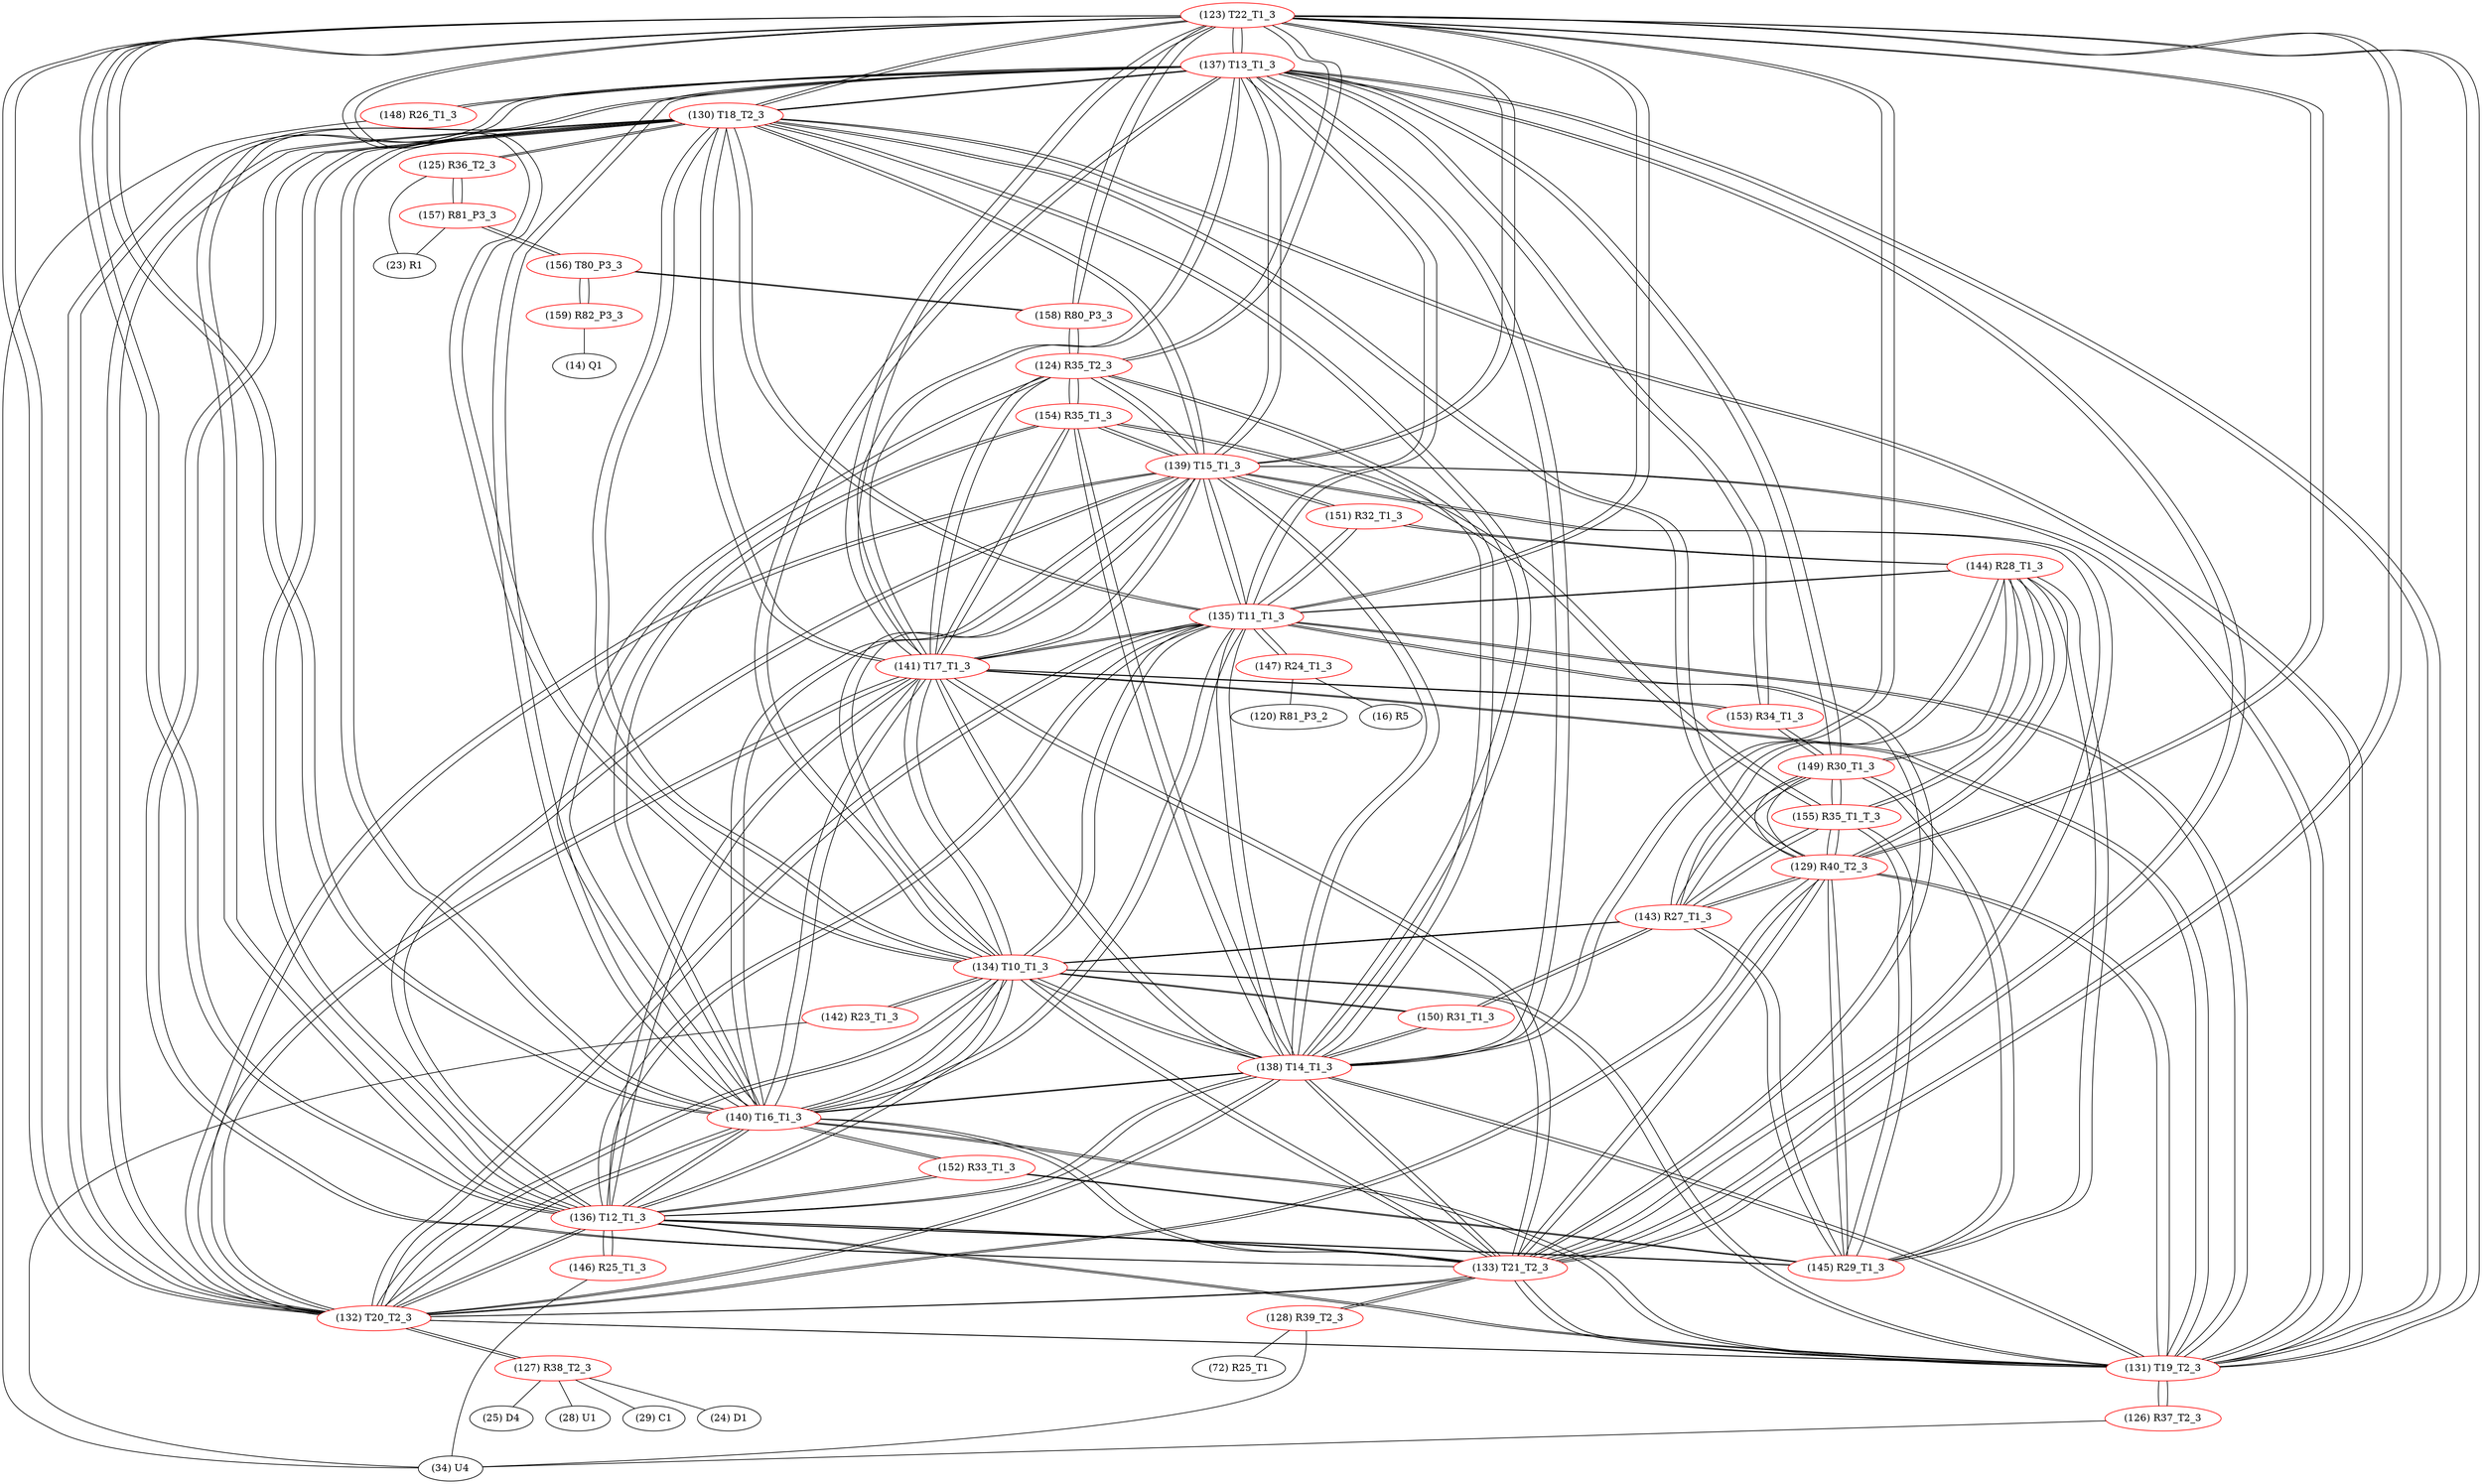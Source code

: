 graph {
	123 [label="(123) T22_T1_3" color=red]
	137 [label="(137) T13_T1_3"]
	130 [label="(130) T18_T2_3"]
	131 [label="(131) T19_T2_3"]
	136 [label="(136) T12_T1_3"]
	139 [label="(139) T15_T1_3"]
	138 [label="(138) T14_T1_3"]
	132 [label="(132) T20_T2_3"]
	133 [label="(133) T21_T2_3"]
	135 [label="(135) T11_T1_3"]
	134 [label="(134) T10_T1_3"]
	140 [label="(140) T16_T1_3"]
	141 [label="(141) T17_T1_3"]
	129 [label="(129) R40_T2_3"]
	158 [label="(158) R80_P3_3"]
	124 [label="(124) R35_T2_3"]
	124 [label="(124) R35_T2_3" color=red]
	139 [label="(139) T15_T1_3"]
	140 [label="(140) T16_T1_3"]
	138 [label="(138) T14_T1_3"]
	141 [label="(141) T17_T1_3"]
	154 [label="(154) R35_T1_3"]
	158 [label="(158) R80_P3_3"]
	123 [label="(123) T22_T1_3"]
	125 [label="(125) R36_T2_3" color=red]
	23 [label="(23) R1"]
	157 [label="(157) R81_P3_3"]
	130 [label="(130) T18_T2_3"]
	126 [label="(126) R37_T2_3" color=red]
	34 [label="(34) U4"]
	131 [label="(131) T19_T2_3"]
	127 [label="(127) R38_T2_3" color=red]
	24 [label="(24) D1"]
	25 [label="(25) D4"]
	28 [label="(28) U1"]
	29 [label="(29) C1"]
	132 [label="(132) T20_T2_3"]
	128 [label="(128) R39_T2_3" color=red]
	34 [label="(34) U4"]
	72 [label="(72) R25_T1"]
	133 [label="(133) T21_T2_3"]
	129 [label="(129) R40_T2_3" color=red]
	131 [label="(131) T19_T2_3"]
	132 [label="(132) T20_T2_3"]
	133 [label="(133) T21_T2_3"]
	123 [label="(123) T22_T1_3"]
	130 [label="(130) T18_T2_3"]
	145 [label="(145) R29_T1_3"]
	144 [label="(144) R28_T1_3"]
	149 [label="(149) R30_T1_3"]
	143 [label="(143) R27_T1_3"]
	155 [label="(155) R35_T1_T_3"]
	130 [label="(130) T18_T2_3" color=red]
	137 [label="(137) T13_T1_3"]
	131 [label="(131) T19_T2_3"]
	136 [label="(136) T12_T1_3"]
	139 [label="(139) T15_T1_3"]
	138 [label="(138) T14_T1_3"]
	132 [label="(132) T20_T2_3"]
	133 [label="(133) T21_T2_3"]
	135 [label="(135) T11_T1_3"]
	134 [label="(134) T10_T1_3"]
	123 [label="(123) T22_T1_3"]
	140 [label="(140) T16_T1_3"]
	141 [label="(141) T17_T1_3"]
	129 [label="(129) R40_T2_3"]
	125 [label="(125) R36_T2_3"]
	131 [label="(131) T19_T2_3" color=red]
	137 [label="(137) T13_T1_3"]
	130 [label="(130) T18_T2_3"]
	136 [label="(136) T12_T1_3"]
	139 [label="(139) T15_T1_3"]
	138 [label="(138) T14_T1_3"]
	132 [label="(132) T20_T2_3"]
	133 [label="(133) T21_T2_3"]
	135 [label="(135) T11_T1_3"]
	134 [label="(134) T10_T1_3"]
	123 [label="(123) T22_T1_3"]
	140 [label="(140) T16_T1_3"]
	141 [label="(141) T17_T1_3"]
	129 [label="(129) R40_T2_3"]
	126 [label="(126) R37_T2_3"]
	132 [label="(132) T20_T2_3" color=red]
	137 [label="(137) T13_T1_3"]
	130 [label="(130) T18_T2_3"]
	131 [label="(131) T19_T2_3"]
	136 [label="(136) T12_T1_3"]
	139 [label="(139) T15_T1_3"]
	138 [label="(138) T14_T1_3"]
	133 [label="(133) T21_T2_3"]
	135 [label="(135) T11_T1_3"]
	134 [label="(134) T10_T1_3"]
	123 [label="(123) T22_T1_3"]
	140 [label="(140) T16_T1_3"]
	141 [label="(141) T17_T1_3"]
	129 [label="(129) R40_T2_3"]
	127 [label="(127) R38_T2_3"]
	133 [label="(133) T21_T2_3" color=red]
	137 [label="(137) T13_T1_3"]
	130 [label="(130) T18_T2_3"]
	131 [label="(131) T19_T2_3"]
	136 [label="(136) T12_T1_3"]
	139 [label="(139) T15_T1_3"]
	138 [label="(138) T14_T1_3"]
	132 [label="(132) T20_T2_3"]
	135 [label="(135) T11_T1_3"]
	134 [label="(134) T10_T1_3"]
	123 [label="(123) T22_T1_3"]
	140 [label="(140) T16_T1_3"]
	141 [label="(141) T17_T1_3"]
	129 [label="(129) R40_T2_3"]
	128 [label="(128) R39_T2_3"]
	134 [label="(134) T10_T1_3" color=red]
	137 [label="(137) T13_T1_3"]
	130 [label="(130) T18_T2_3"]
	131 [label="(131) T19_T2_3"]
	136 [label="(136) T12_T1_3"]
	139 [label="(139) T15_T1_3"]
	138 [label="(138) T14_T1_3"]
	132 [label="(132) T20_T2_3"]
	133 [label="(133) T21_T2_3"]
	135 [label="(135) T11_T1_3"]
	123 [label="(123) T22_T1_3"]
	140 [label="(140) T16_T1_3"]
	141 [label="(141) T17_T1_3"]
	142 [label="(142) R23_T1_3"]
	143 [label="(143) R27_T1_3"]
	150 [label="(150) R31_T1_3"]
	135 [label="(135) T11_T1_3" color=red]
	137 [label="(137) T13_T1_3"]
	130 [label="(130) T18_T2_3"]
	131 [label="(131) T19_T2_3"]
	136 [label="(136) T12_T1_3"]
	139 [label="(139) T15_T1_3"]
	138 [label="(138) T14_T1_3"]
	132 [label="(132) T20_T2_3"]
	133 [label="(133) T21_T2_3"]
	134 [label="(134) T10_T1_3"]
	123 [label="(123) T22_T1_3"]
	140 [label="(140) T16_T1_3"]
	141 [label="(141) T17_T1_3"]
	147 [label="(147) R24_T1_3"]
	151 [label="(151) R32_T1_3"]
	144 [label="(144) R28_T1_3"]
	136 [label="(136) T12_T1_3" color=red]
	137 [label="(137) T13_T1_3"]
	130 [label="(130) T18_T2_3"]
	131 [label="(131) T19_T2_3"]
	139 [label="(139) T15_T1_3"]
	138 [label="(138) T14_T1_3"]
	132 [label="(132) T20_T2_3"]
	133 [label="(133) T21_T2_3"]
	135 [label="(135) T11_T1_3"]
	134 [label="(134) T10_T1_3"]
	123 [label="(123) T22_T1_3"]
	140 [label="(140) T16_T1_3"]
	141 [label="(141) T17_T1_3"]
	152 [label="(152) R33_T1_3"]
	145 [label="(145) R29_T1_3"]
	146 [label="(146) R25_T1_3"]
	137 [label="(137) T13_T1_3" color=red]
	130 [label="(130) T18_T2_3"]
	131 [label="(131) T19_T2_3"]
	136 [label="(136) T12_T1_3"]
	139 [label="(139) T15_T1_3"]
	138 [label="(138) T14_T1_3"]
	132 [label="(132) T20_T2_3"]
	133 [label="(133) T21_T2_3"]
	135 [label="(135) T11_T1_3"]
	134 [label="(134) T10_T1_3"]
	123 [label="(123) T22_T1_3"]
	140 [label="(140) T16_T1_3"]
	141 [label="(141) T17_T1_3"]
	149 [label="(149) R30_T1_3"]
	153 [label="(153) R34_T1_3"]
	148 [label="(148) R26_T1_3"]
	138 [label="(138) T14_T1_3" color=red]
	137 [label="(137) T13_T1_3"]
	130 [label="(130) T18_T2_3"]
	131 [label="(131) T19_T2_3"]
	136 [label="(136) T12_T1_3"]
	139 [label="(139) T15_T1_3"]
	132 [label="(132) T20_T2_3"]
	133 [label="(133) T21_T2_3"]
	135 [label="(135) T11_T1_3"]
	134 [label="(134) T10_T1_3"]
	123 [label="(123) T22_T1_3"]
	140 [label="(140) T16_T1_3"]
	141 [label="(141) T17_T1_3"]
	124 [label="(124) R35_T2_3"]
	154 [label="(154) R35_T1_3"]
	150 [label="(150) R31_T1_3"]
	139 [label="(139) T15_T1_3" color=red]
	137 [label="(137) T13_T1_3"]
	130 [label="(130) T18_T2_3"]
	131 [label="(131) T19_T2_3"]
	136 [label="(136) T12_T1_3"]
	138 [label="(138) T14_T1_3"]
	132 [label="(132) T20_T2_3"]
	133 [label="(133) T21_T2_3"]
	135 [label="(135) T11_T1_3"]
	134 [label="(134) T10_T1_3"]
	123 [label="(123) T22_T1_3"]
	140 [label="(140) T16_T1_3"]
	141 [label="(141) T17_T1_3"]
	124 [label="(124) R35_T2_3"]
	154 [label="(154) R35_T1_3"]
	151 [label="(151) R32_T1_3"]
	140 [label="(140) T16_T1_3" color=red]
	137 [label="(137) T13_T1_3"]
	130 [label="(130) T18_T2_3"]
	131 [label="(131) T19_T2_3"]
	136 [label="(136) T12_T1_3"]
	139 [label="(139) T15_T1_3"]
	138 [label="(138) T14_T1_3"]
	132 [label="(132) T20_T2_3"]
	133 [label="(133) T21_T2_3"]
	135 [label="(135) T11_T1_3"]
	134 [label="(134) T10_T1_3"]
	123 [label="(123) T22_T1_3"]
	141 [label="(141) T17_T1_3"]
	124 [label="(124) R35_T2_3"]
	154 [label="(154) R35_T1_3"]
	152 [label="(152) R33_T1_3"]
	141 [label="(141) T17_T1_3" color=red]
	137 [label="(137) T13_T1_3"]
	130 [label="(130) T18_T2_3"]
	131 [label="(131) T19_T2_3"]
	136 [label="(136) T12_T1_3"]
	139 [label="(139) T15_T1_3"]
	138 [label="(138) T14_T1_3"]
	132 [label="(132) T20_T2_3"]
	133 [label="(133) T21_T2_3"]
	135 [label="(135) T11_T1_3"]
	134 [label="(134) T10_T1_3"]
	123 [label="(123) T22_T1_3"]
	140 [label="(140) T16_T1_3"]
	124 [label="(124) R35_T2_3"]
	154 [label="(154) R35_T1_3"]
	153 [label="(153) R34_T1_3"]
	142 [label="(142) R23_T1_3" color=red]
	34 [label="(34) U4"]
	134 [label="(134) T10_T1_3"]
	143 [label="(143) R27_T1_3" color=red]
	129 [label="(129) R40_T2_3"]
	145 [label="(145) R29_T1_3"]
	144 [label="(144) R28_T1_3"]
	149 [label="(149) R30_T1_3"]
	155 [label="(155) R35_T1_T_3"]
	134 [label="(134) T10_T1_3"]
	150 [label="(150) R31_T1_3"]
	144 [label="(144) R28_T1_3" color=red]
	129 [label="(129) R40_T2_3"]
	145 [label="(145) R29_T1_3"]
	149 [label="(149) R30_T1_3"]
	143 [label="(143) R27_T1_3"]
	155 [label="(155) R35_T1_T_3"]
	151 [label="(151) R32_T1_3"]
	135 [label="(135) T11_T1_3"]
	145 [label="(145) R29_T1_3" color=red]
	129 [label="(129) R40_T2_3"]
	144 [label="(144) R28_T1_3"]
	149 [label="(149) R30_T1_3"]
	143 [label="(143) R27_T1_3"]
	155 [label="(155) R35_T1_T_3"]
	152 [label="(152) R33_T1_3"]
	136 [label="(136) T12_T1_3"]
	146 [label="(146) R25_T1_3" color=red]
	34 [label="(34) U4"]
	136 [label="(136) T12_T1_3"]
	147 [label="(147) R24_T1_3" color=red]
	120 [label="(120) R81_P3_2"]
	16 [label="(16) R5"]
	135 [label="(135) T11_T1_3"]
	148 [label="(148) R26_T1_3" color=red]
	34 [label="(34) U4"]
	137 [label="(137) T13_T1_3"]
	149 [label="(149) R30_T1_3" color=red]
	129 [label="(129) R40_T2_3"]
	145 [label="(145) R29_T1_3"]
	144 [label="(144) R28_T1_3"]
	143 [label="(143) R27_T1_3"]
	155 [label="(155) R35_T1_T_3"]
	153 [label="(153) R34_T1_3"]
	137 [label="(137) T13_T1_3"]
	150 [label="(150) R31_T1_3" color=red]
	143 [label="(143) R27_T1_3"]
	134 [label="(134) T10_T1_3"]
	138 [label="(138) T14_T1_3"]
	151 [label="(151) R32_T1_3" color=red]
	139 [label="(139) T15_T1_3"]
	135 [label="(135) T11_T1_3"]
	144 [label="(144) R28_T1_3"]
	152 [label="(152) R33_T1_3" color=red]
	140 [label="(140) T16_T1_3"]
	136 [label="(136) T12_T1_3"]
	145 [label="(145) R29_T1_3"]
	153 [label="(153) R34_T1_3" color=red]
	141 [label="(141) T17_T1_3"]
	149 [label="(149) R30_T1_3"]
	137 [label="(137) T13_T1_3"]
	154 [label="(154) R35_T1_3" color=red]
	139 [label="(139) T15_T1_3"]
	140 [label="(140) T16_T1_3"]
	138 [label="(138) T14_T1_3"]
	141 [label="(141) T17_T1_3"]
	124 [label="(124) R35_T2_3"]
	155 [label="(155) R35_T1_T_3"]
	155 [label="(155) R35_T1_T_3" color=red]
	129 [label="(129) R40_T2_3"]
	145 [label="(145) R29_T1_3"]
	144 [label="(144) R28_T1_3"]
	149 [label="(149) R30_T1_3"]
	143 [label="(143) R27_T1_3"]
	154 [label="(154) R35_T1_3"]
	156 [label="(156) T80_P3_3" color=red]
	157 [label="(157) R81_P3_3"]
	159 [label="(159) R82_P3_3"]
	158 [label="(158) R80_P3_3"]
	157 [label="(157) R81_P3_3" color=red]
	23 [label="(23) R1"]
	125 [label="(125) R36_T2_3"]
	156 [label="(156) T80_P3_3"]
	158 [label="(158) R80_P3_3" color=red]
	123 [label="(123) T22_T1_3"]
	124 [label="(124) R35_T2_3"]
	156 [label="(156) T80_P3_3"]
	159 [label="(159) R82_P3_3" color=red]
	14 [label="(14) Q1"]
	156 [label="(156) T80_P3_3"]
	123 -- 137
	123 -- 130
	123 -- 131
	123 -- 136
	123 -- 139
	123 -- 138
	123 -- 132
	123 -- 133
	123 -- 135
	123 -- 134
	123 -- 140
	123 -- 141
	123 -- 129
	123 -- 158
	123 -- 124
	124 -- 139
	124 -- 140
	124 -- 138
	124 -- 141
	124 -- 154
	124 -- 158
	124 -- 123
	125 -- 23
	125 -- 157
	125 -- 130
	126 -- 34
	126 -- 131
	127 -- 24
	127 -- 25
	127 -- 28
	127 -- 29
	127 -- 132
	128 -- 34
	128 -- 72
	128 -- 133
	129 -- 131
	129 -- 132
	129 -- 133
	129 -- 123
	129 -- 130
	129 -- 145
	129 -- 144
	129 -- 149
	129 -- 143
	129 -- 155
	130 -- 137
	130 -- 131
	130 -- 136
	130 -- 139
	130 -- 138
	130 -- 132
	130 -- 133
	130 -- 135
	130 -- 134
	130 -- 123
	130 -- 140
	130 -- 141
	130 -- 129
	130 -- 125
	131 -- 137
	131 -- 130
	131 -- 136
	131 -- 139
	131 -- 138
	131 -- 132
	131 -- 133
	131 -- 135
	131 -- 134
	131 -- 123
	131 -- 140
	131 -- 141
	131 -- 129
	131 -- 126
	132 -- 137
	132 -- 130
	132 -- 131
	132 -- 136
	132 -- 139
	132 -- 138
	132 -- 133
	132 -- 135
	132 -- 134
	132 -- 123
	132 -- 140
	132 -- 141
	132 -- 129
	132 -- 127
	133 -- 137
	133 -- 130
	133 -- 131
	133 -- 136
	133 -- 139
	133 -- 138
	133 -- 132
	133 -- 135
	133 -- 134
	133 -- 123
	133 -- 140
	133 -- 141
	133 -- 129
	133 -- 128
	134 -- 137
	134 -- 130
	134 -- 131
	134 -- 136
	134 -- 139
	134 -- 138
	134 -- 132
	134 -- 133
	134 -- 135
	134 -- 123
	134 -- 140
	134 -- 141
	134 -- 142
	134 -- 143
	134 -- 150
	135 -- 137
	135 -- 130
	135 -- 131
	135 -- 136
	135 -- 139
	135 -- 138
	135 -- 132
	135 -- 133
	135 -- 134
	135 -- 123
	135 -- 140
	135 -- 141
	135 -- 147
	135 -- 151
	135 -- 144
	136 -- 137
	136 -- 130
	136 -- 131
	136 -- 139
	136 -- 138
	136 -- 132
	136 -- 133
	136 -- 135
	136 -- 134
	136 -- 123
	136 -- 140
	136 -- 141
	136 -- 152
	136 -- 145
	136 -- 146
	137 -- 130
	137 -- 131
	137 -- 136
	137 -- 139
	137 -- 138
	137 -- 132
	137 -- 133
	137 -- 135
	137 -- 134
	137 -- 123
	137 -- 140
	137 -- 141
	137 -- 149
	137 -- 153
	137 -- 148
	138 -- 137
	138 -- 130
	138 -- 131
	138 -- 136
	138 -- 139
	138 -- 132
	138 -- 133
	138 -- 135
	138 -- 134
	138 -- 123
	138 -- 140
	138 -- 141
	138 -- 124
	138 -- 154
	138 -- 150
	139 -- 137
	139 -- 130
	139 -- 131
	139 -- 136
	139 -- 138
	139 -- 132
	139 -- 133
	139 -- 135
	139 -- 134
	139 -- 123
	139 -- 140
	139 -- 141
	139 -- 124
	139 -- 154
	139 -- 151
	140 -- 137
	140 -- 130
	140 -- 131
	140 -- 136
	140 -- 139
	140 -- 138
	140 -- 132
	140 -- 133
	140 -- 135
	140 -- 134
	140 -- 123
	140 -- 141
	140 -- 124
	140 -- 154
	140 -- 152
	141 -- 137
	141 -- 130
	141 -- 131
	141 -- 136
	141 -- 139
	141 -- 138
	141 -- 132
	141 -- 133
	141 -- 135
	141 -- 134
	141 -- 123
	141 -- 140
	141 -- 124
	141 -- 154
	141 -- 153
	142 -- 34
	142 -- 134
	143 -- 129
	143 -- 145
	143 -- 144
	143 -- 149
	143 -- 155
	143 -- 134
	143 -- 150
	144 -- 129
	144 -- 145
	144 -- 149
	144 -- 143
	144 -- 155
	144 -- 151
	144 -- 135
	145 -- 129
	145 -- 144
	145 -- 149
	145 -- 143
	145 -- 155
	145 -- 152
	145 -- 136
	146 -- 34
	146 -- 136
	147 -- 120
	147 -- 16
	147 -- 135
	148 -- 34
	148 -- 137
	149 -- 129
	149 -- 145
	149 -- 144
	149 -- 143
	149 -- 155
	149 -- 153
	149 -- 137
	150 -- 143
	150 -- 134
	150 -- 138
	151 -- 139
	151 -- 135
	151 -- 144
	152 -- 140
	152 -- 136
	152 -- 145
	153 -- 141
	153 -- 149
	153 -- 137
	154 -- 139
	154 -- 140
	154 -- 138
	154 -- 141
	154 -- 124
	154 -- 155
	155 -- 129
	155 -- 145
	155 -- 144
	155 -- 149
	155 -- 143
	155 -- 154
	156 -- 157
	156 -- 159
	156 -- 158
	157 -- 23
	157 -- 125
	157 -- 156
	158 -- 123
	158 -- 124
	158 -- 156
	159 -- 14
	159 -- 156
}
